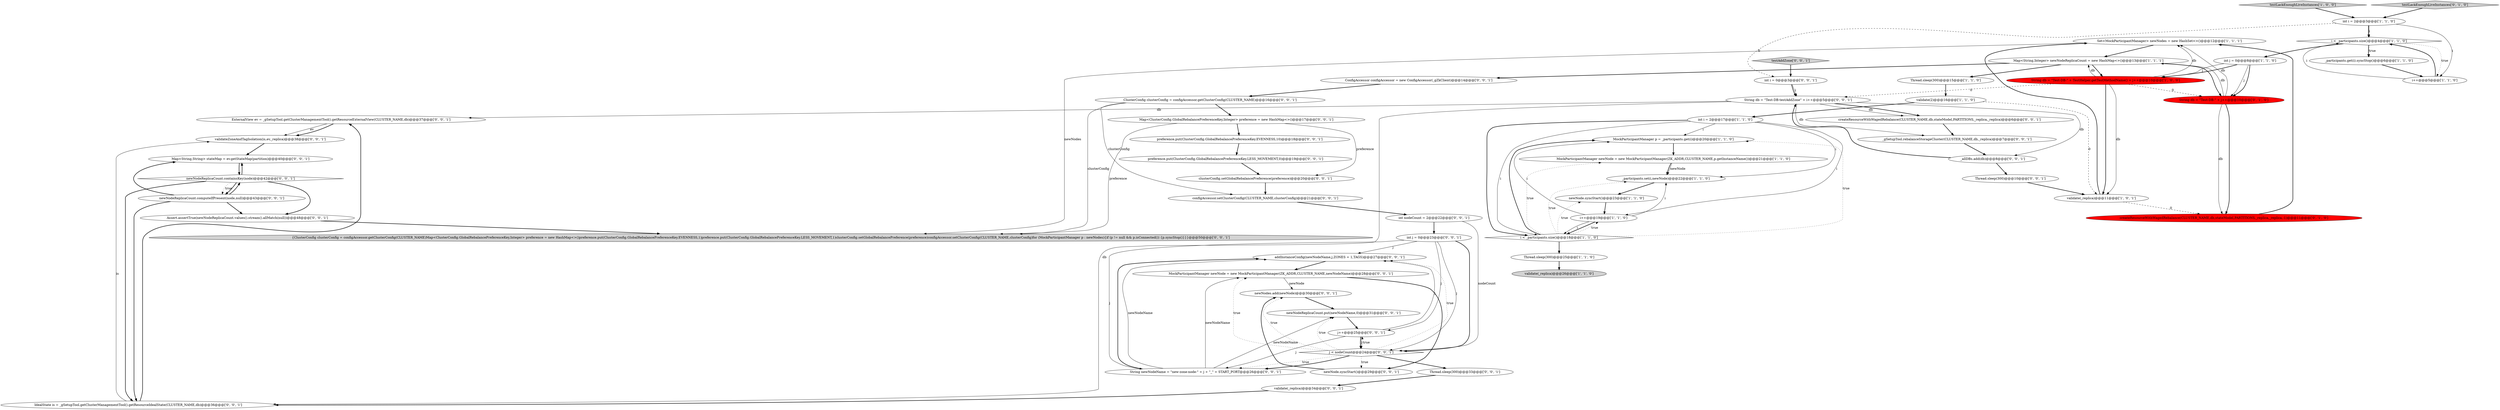 digraph {
10 [style = filled, label = "Set<MockParticipantManager> newNodes = new HashSet<>()@@@12@@@['1', '1', '1']", fillcolor = white, shape = ellipse image = "AAA0AAABBB1BBB"];
14 [style = filled, label = "_participants.get(i).syncStop()@@@6@@@['1', '1', '0']", fillcolor = white, shape = ellipse image = "AAA0AAABBB1BBB"];
15 [style = filled, label = "i++@@@5@@@['1', '1', '0']", fillcolor = white, shape = ellipse image = "AAA0AAABBB1BBB"];
11 [style = filled, label = "int j = 0@@@8@@@['1', '1', '0']", fillcolor = white, shape = ellipse image = "AAA0AAABBB1BBB"];
37 [style = filled, label = "{ClusterConfig clusterConfig = configAccessor.getClusterConfig(CLUSTER_NAME)Map<ClusterConfig.GlobalRebalancePreferenceKey,Integer> preference = new HashMap<>()preference.put(ClusterConfig.GlobalRebalancePreferenceKey.EVENNESS,1)preference.put(ClusterConfig.GlobalRebalancePreferenceKey.LESS_MOVEMENT,1)clusterConfig.setGlobalRebalancePreference(preference)configAccessor.setClusterConfig(CLUSTER_NAME,clusterConfig)for (MockParticipantManager p : newNodes){if (p != null && p.isConnected()) {p.syncStop()}}}@@@50@@@['0', '0', '1']", fillcolor = lightgray, shape = ellipse image = "AAA0AAABBB3BBB"];
46 [style = filled, label = "int j = 0@@@23@@@['0', '0', '1']", fillcolor = white, shape = ellipse image = "AAA0AAABBB3BBB"];
19 [style = filled, label = "MockParticipantManager p = _participants.get(i)@@@20@@@['1', '1', '0']", fillcolor = white, shape = ellipse image = "AAA0AAABBB1BBB"];
2 [style = filled, label = "String db = \"Test-DB-\" + TestHelper.getTestMethodName() + j++@@@10@@@['1', '0', '0']", fillcolor = red, shape = ellipse image = "AAA1AAABBB1BBB"];
28 [style = filled, label = "newNodes.add(newNode)@@@30@@@['0', '0', '1']", fillcolor = white, shape = ellipse image = "AAA0AAABBB3BBB"];
32 [style = filled, label = "addInstanceConfig(newNodeName,j,ZONES + 1,TAGS)@@@27@@@['0', '0', '1']", fillcolor = white, shape = ellipse image = "AAA0AAABBB3BBB"];
36 [style = filled, label = "ExternalView ev = _gSetupTool.getClusterManagementTool().getResourceExternalView(CLUSTER_NAME,db)@@@37@@@['0', '0', '1']", fillcolor = white, shape = ellipse image = "AAA0AAABBB3BBB"];
17 [style = filled, label = "_participants.set(i,newNode)@@@22@@@['1', '1', '0']", fillcolor = white, shape = ellipse image = "AAA0AAABBB1BBB"];
40 [style = filled, label = "IdealState is = _gSetupTool.getClusterManagementTool().getResourceIdealState(CLUSTER_NAME,db)@@@36@@@['0', '0', '1']", fillcolor = white, shape = ellipse image = "AAA0AAABBB3BBB"];
47 [style = filled, label = "Assert.assertTrue(newNodeReplicaCount.values().stream().allMatch(null))@@@48@@@['0', '0', '1']", fillcolor = white, shape = ellipse image = "AAA0AAABBB3BBB"];
38 [style = filled, label = "Thread.sleep(300)@@@10@@@['0', '0', '1']", fillcolor = white, shape = ellipse image = "AAA0AAABBB3BBB"];
1 [style = filled, label = "MockParticipantManager newNode = new MockParticipantManager(ZK_ADDR,CLUSTER_NAME,p.getInstanceName())@@@21@@@['1', '1', '0']", fillcolor = white, shape = ellipse image = "AAA0AAABBB1BBB"];
7 [style = filled, label = "i < _participants.size()@@@18@@@['1', '1', '0']", fillcolor = white, shape = diamond image = "AAA0AAABBB1BBB"];
34 [style = filled, label = "validate(_replica)@@@34@@@['0', '0', '1']", fillcolor = white, shape = ellipse image = "AAA0AAABBB3BBB"];
12 [style = filled, label = "newNode.syncStart()@@@23@@@['1', '1', '0']", fillcolor = white, shape = ellipse image = "AAA0AAABBB1BBB"];
45 [style = filled, label = "String newNodeName = \"new-zone-node-\" + j + \"_\" + START_PORT@@@26@@@['0', '0', '1']", fillcolor = white, shape = ellipse image = "AAA0AAABBB3BBB"];
53 [style = filled, label = "newNodeReplicaCount.computeIfPresent(node,null)@@@43@@@['0', '0', '1']", fillcolor = white, shape = ellipse image = "AAA0AAABBB3BBB"];
9 [style = filled, label = "int i = 2@@@17@@@['1', '1', '0']", fillcolor = white, shape = ellipse image = "AAA0AAABBB1BBB"];
16 [style = filled, label = "int i = 2@@@3@@@['1', '1', '0']", fillcolor = white, shape = ellipse image = "AAA0AAABBB1BBB"];
30 [style = filled, label = "j < nodeCount@@@24@@@['0', '0', '1']", fillcolor = white, shape = diamond image = "AAA0AAABBB3BBB"];
41 [style = filled, label = "newNode.syncStart()@@@29@@@['0', '0', '1']", fillcolor = white, shape = ellipse image = "AAA0AAABBB3BBB"];
29 [style = filled, label = "Map<ClusterConfig.GlobalRebalancePreferenceKey,Integer> preference = new HashMap<>()@@@17@@@['0', '0', '1']", fillcolor = white, shape = ellipse image = "AAA0AAABBB3BBB"];
27 [style = filled, label = "ConfigAccessor configAccessor = new ConfigAccessor(_gZkClient)@@@14@@@['0', '0', '1']", fillcolor = white, shape = ellipse image = "AAA0AAABBB3BBB"];
48 [style = filled, label = "newNodeReplicaCount.containsKey(node)@@@42@@@['0', '0', '1']", fillcolor = white, shape = diamond image = "AAA0AAABBB3BBB"];
20 [style = filled, label = "testLackEnoughLiveInstances['1', '0', '0']", fillcolor = lightgray, shape = diamond image = "AAA0AAABBB1BBB"];
3 [style = filled, label = "Thread.sleep(300)@@@15@@@['1', '1', '0']", fillcolor = white, shape = ellipse image = "AAA0AAABBB1BBB"];
4 [style = filled, label = "Thread.sleep(300)@@@25@@@['1', '1', '0']", fillcolor = white, shape = ellipse image = "AAA0AAABBB1BBB"];
13 [style = filled, label = "validate(_replica)@@@11@@@['1', '0', '1']", fillcolor = white, shape = ellipse image = "AAA0AAABBB1BBB"];
50 [style = filled, label = "_gSetupTool.rebalanceStorageCluster(CLUSTER_NAME,db,_replica)@@@7@@@['0', '0', '1']", fillcolor = white, shape = ellipse image = "AAA0AAABBB3BBB"];
52 [style = filled, label = "Thread.sleep(300)@@@33@@@['0', '0', '1']", fillcolor = white, shape = ellipse image = "AAA0AAABBB3BBB"];
25 [style = filled, label = "String db = \"Test-DB-testAddZone\" + i++@@@5@@@['0', '0', '1']", fillcolor = white, shape = ellipse image = "AAA0AAABBB3BBB"];
31 [style = filled, label = "_allDBs.add(db)@@@8@@@['0', '0', '1']", fillcolor = white, shape = ellipse image = "AAA0AAABBB3BBB"];
35 [style = filled, label = "int i = 0@@@3@@@['0', '0', '1']", fillcolor = white, shape = ellipse image = "AAA0AAABBB3BBB"];
42 [style = filled, label = "validateZoneAndTagIsolation(is,ev,_replica)@@@38@@@['0', '0', '1']", fillcolor = white, shape = ellipse image = "AAA0AAABBB3BBB"];
26 [style = filled, label = "newNodeReplicaCount.put(newNodeName,0)@@@31@@@['0', '0', '1']", fillcolor = white, shape = ellipse image = "AAA0AAABBB3BBB"];
43 [style = filled, label = "createResourceWithWagedRebalance(CLUSTER_NAME,db,stateModel,PARTITIONS,_replica,_replica)@@@6@@@['0', '0', '1']", fillcolor = white, shape = ellipse image = "AAA0AAABBB3BBB"];
51 [style = filled, label = "preference.put(ClusterConfig.GlobalRebalancePreferenceKey.EVENNESS,10)@@@18@@@['0', '0', '1']", fillcolor = white, shape = ellipse image = "AAA0AAABBB3BBB"];
54 [style = filled, label = "int nodeCount = 2@@@22@@@['0', '0', '1']", fillcolor = white, shape = ellipse image = "AAA0AAABBB3BBB"];
57 [style = filled, label = "clusterConfig.setGlobalRebalancePreference(preference)@@@20@@@['0', '0', '1']", fillcolor = white, shape = ellipse image = "AAA0AAABBB3BBB"];
49 [style = filled, label = "testAddZone['0', '0', '1']", fillcolor = lightgray, shape = diamond image = "AAA0AAABBB3BBB"];
18 [style = filled, label = "validate(2)@@@16@@@['1', '1', '0']", fillcolor = white, shape = ellipse image = "AAA0AAABBB1BBB"];
0 [style = filled, label = "i++@@@19@@@['1', '1', '0']", fillcolor = white, shape = ellipse image = "AAA0AAABBB1BBB"];
24 [style = filled, label = "MockParticipantManager newNode = new MockParticipantManager(ZK_ADDR,CLUSTER_NAME,newNodeName)@@@28@@@['0', '0', '1']", fillcolor = white, shape = ellipse image = "AAA0AAABBB3BBB"];
6 [style = filled, label = "validate(_replica)@@@26@@@['1', '1', '0']", fillcolor = lightgray, shape = ellipse image = "AAA0AAABBB1BBB"];
44 [style = filled, label = "j++@@@25@@@['0', '0', '1']", fillcolor = white, shape = ellipse image = "AAA0AAABBB3BBB"];
56 [style = filled, label = "Map<String,String> stateMap = ev.getStateMap(partition)@@@40@@@['0', '0', '1']", fillcolor = white, shape = ellipse image = "AAA0AAABBB3BBB"];
55 [style = filled, label = "ClusterConfig clusterConfig = configAccessor.getClusterConfig(CLUSTER_NAME)@@@16@@@['0', '0', '1']", fillcolor = white, shape = ellipse image = "AAA0AAABBB3BBB"];
33 [style = filled, label = "preference.put(ClusterConfig.GlobalRebalancePreferenceKey.LESS_MOVEMENT,0)@@@19@@@['0', '0', '1']", fillcolor = white, shape = ellipse image = "AAA0AAABBB3BBB"];
21 [style = filled, label = "testLackEnoughLiveInstances['0', '1', '0']", fillcolor = lightgray, shape = diamond image = "AAA0AAABBB2BBB"];
5 [style = filled, label = "i < _participants.size()@@@4@@@['1', '1', '0']", fillcolor = white, shape = diamond image = "AAA0AAABBB1BBB"];
39 [style = filled, label = "configAccessor.setClusterConfig(CLUSTER_NAME,clusterConfig)@@@21@@@['0', '0', '1']", fillcolor = white, shape = ellipse image = "AAA0AAABBB3BBB"];
8 [style = filled, label = "Map<String,Integer> newNodeReplicaCount = new HashMap<>()@@@13@@@['1', '1', '1']", fillcolor = white, shape = ellipse image = "AAA0AAABBB1BBB"];
22 [style = filled, label = "createResourceWithWagedRebalance(CLUSTER_NAME,db,stateModel,PARTITIONS,_replica,_replica,-1)@@@11@@@['0', '1', '0']", fillcolor = red, shape = ellipse image = "AAA1AAABBB2BBB"];
23 [style = filled, label = "String db = \"Test-DB-\" + j++@@@10@@@['0', '1', '0']", fillcolor = red, shape = ellipse image = "AAA1AAABBB2BBB"];
9->0 [style = solid, label="i"];
30->44 [style = dotted, label="true"];
30->52 [style = bold, label=""];
16->35 [style = dashed, label="0"];
11->2 [style = solid, label="j"];
48->53 [style = dotted, label="true"];
53->47 [style = bold, label=""];
25->43 [style = bold, label=""];
39->54 [style = bold, label=""];
47->37 [style = bold, label=""];
16->15 [style = solid, label="i"];
9->7 [style = bold, label=""];
41->28 [style = bold, label=""];
3->18 [style = bold, label=""];
44->30 [style = solid, label="j"];
25->31 [style = solid, label="db"];
19->1 [style = bold, label=""];
35->25 [style = solid, label="i"];
23->22 [style = solid, label="db"];
20->16 [style = bold, label=""];
23->22 [style = bold, label=""];
10->8 [style = bold, label=""];
57->39 [style = bold, label=""];
21->16 [style = bold, label=""];
7->1 [style = dotted, label="true"];
8->27 [style = bold, label=""];
29->51 [style = bold, label=""];
53->48 [style = bold, label=""];
25->36 [style = solid, label="db"];
30->41 [style = dotted, label="true"];
8->23 [style = bold, label=""];
55->29 [style = bold, label=""];
54->46 [style = bold, label=""];
25->43 [style = solid, label="db"];
44->45 [style = solid, label="j"];
25->40 [style = solid, label="db"];
18->13 [style = dashed, label="0"];
46->45 [style = solid, label="j"];
36->42 [style = solid, label="ev"];
1->17 [style = bold, label=""];
7->12 [style = dotted, label="true"];
0->7 [style = bold, label=""];
0->17 [style = solid, label="i"];
50->31 [style = bold, label=""];
2->10 [style = solid, label="db"];
29->57 [style = solid, label="preference"];
42->56 [style = bold, label=""];
18->9 [style = bold, label=""];
23->10 [style = solid, label="db"];
30->32 [style = dotted, label="true"];
56->48 [style = bold, label=""];
53->56 [style = bold, label=""];
14->15 [style = bold, label=""];
5->11 [style = bold, label=""];
30->28 [style = dotted, label="true"];
7->17 [style = dotted, label="true"];
30->45 [style = dotted, label="true"];
36->42 [style = bold, label=""];
2->23 [style = dashed, label="0"];
46->44 [style = solid, label="j"];
13->10 [style = bold, label=""];
44->30 [style = bold, label=""];
31->25 [style = bold, label=""];
34->40 [style = bold, label=""];
45->26 [style = solid, label="newNodeName"];
49->35 [style = bold, label=""];
8->3 [style = bold, label=""];
11->23 [style = solid, label="j"];
24->28 [style = solid, label="newNode"];
45->32 [style = bold, label=""];
53->40 [style = bold, label=""];
28->26 [style = bold, label=""];
31->38 [style = bold, label=""];
7->4 [style = bold, label=""];
33->57 [style = bold, label=""];
15->5 [style = solid, label="i"];
7->0 [style = dotted, label="true"];
25->50 [style = solid, label="db"];
45->24 [style = solid, label="newNodeName"];
5->15 [style = dotted, label="true"];
24->41 [style = bold, label=""];
35->25 [style = bold, label=""];
46->32 [style = solid, label="j"];
17->12 [style = bold, label=""];
46->30 [style = bold, label=""];
27->55 [style = bold, label=""];
9->19 [style = solid, label="i"];
8->2 [style = bold, label=""];
26->44 [style = bold, label=""];
40->36 [style = bold, label=""];
22->10 [style = bold, label=""];
2->25 [style = dashed, label="0"];
16->5 [style = bold, label=""];
30->45 [style = bold, label=""];
55->39 [style = solid, label="clusterConfig"];
9->7 [style = solid, label="i"];
7->19 [style = bold, label=""];
40->42 [style = solid, label="is"];
23->8 [style = solid, label="db"];
44->32 [style = solid, label="j"];
5->14 [style = dotted, label="true"];
43->50 [style = bold, label=""];
48->56 [style = bold, label=""];
29->37 [style = solid, label="preference"];
10->37 [style = solid, label="newNodes"];
30->24 [style = dotted, label="true"];
4->6 [style = bold, label=""];
7->19 [style = dotted, label="true"];
9->17 [style = solid, label="i"];
48->53 [style = bold, label=""];
30->26 [style = dotted, label="true"];
5->14 [style = bold, label=""];
2->13 [style = solid, label="db"];
52->34 [style = bold, label=""];
45->32 [style = solid, label="newNodeName"];
1->17 [style = solid, label="newNode"];
2->8 [style = solid, label="db"];
12->0 [style = bold, label=""];
11->2 [style = bold, label=""];
55->37 [style = solid, label="clusterConfig"];
15->5 [style = bold, label=""];
48->40 [style = bold, label=""];
2->13 [style = bold, label=""];
16->5 [style = solid, label="i"];
54->30 [style = solid, label="nodeCount"];
46->30 [style = solid, label="j"];
48->47 [style = bold, label=""];
0->19 [style = solid, label="i"];
38->13 [style = bold, label=""];
32->24 [style = bold, label=""];
11->23 [style = bold, label=""];
13->22 [style = dashed, label="0"];
0->7 [style = solid, label="i"];
51->33 [style = bold, label=""];
}
